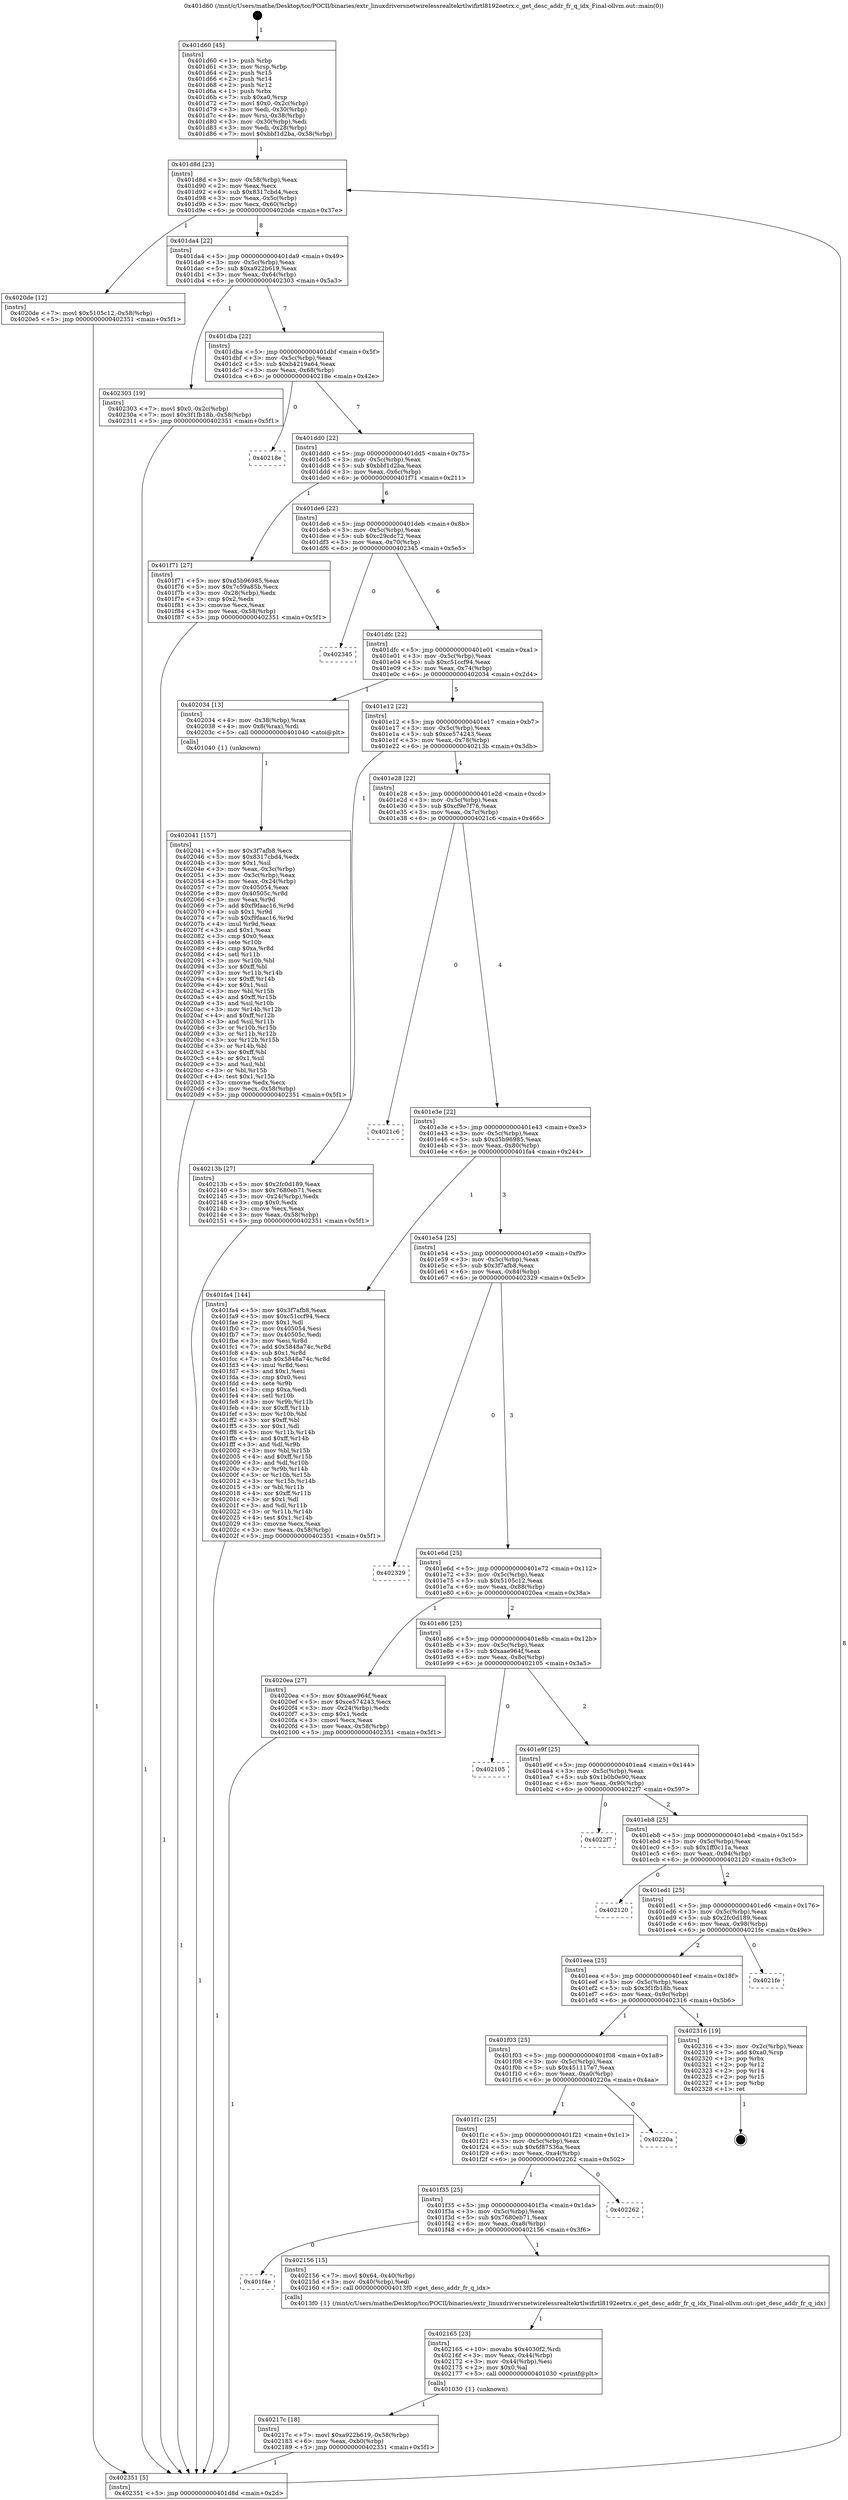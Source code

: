 digraph "0x401d60" {
  label = "0x401d60 (/mnt/c/Users/mathe/Desktop/tcc/POCII/binaries/extr_linuxdriversnetwirelessrealtekrtlwifirtl8192eetrx.c_get_desc_addr_fr_q_idx_Final-ollvm.out::main(0))"
  labelloc = "t"
  node[shape=record]

  Entry [label="",width=0.3,height=0.3,shape=circle,fillcolor=black,style=filled]
  "0x401d8d" [label="{
     0x401d8d [23]\l
     | [instrs]\l
     &nbsp;&nbsp;0x401d8d \<+3\>: mov -0x58(%rbp),%eax\l
     &nbsp;&nbsp;0x401d90 \<+2\>: mov %eax,%ecx\l
     &nbsp;&nbsp;0x401d92 \<+6\>: sub $0x8317cbd4,%ecx\l
     &nbsp;&nbsp;0x401d98 \<+3\>: mov %eax,-0x5c(%rbp)\l
     &nbsp;&nbsp;0x401d9b \<+3\>: mov %ecx,-0x60(%rbp)\l
     &nbsp;&nbsp;0x401d9e \<+6\>: je 00000000004020de \<main+0x37e\>\l
  }"]
  "0x4020de" [label="{
     0x4020de [12]\l
     | [instrs]\l
     &nbsp;&nbsp;0x4020de \<+7\>: movl $0x5105c12,-0x58(%rbp)\l
     &nbsp;&nbsp;0x4020e5 \<+5\>: jmp 0000000000402351 \<main+0x5f1\>\l
  }"]
  "0x401da4" [label="{
     0x401da4 [22]\l
     | [instrs]\l
     &nbsp;&nbsp;0x401da4 \<+5\>: jmp 0000000000401da9 \<main+0x49\>\l
     &nbsp;&nbsp;0x401da9 \<+3\>: mov -0x5c(%rbp),%eax\l
     &nbsp;&nbsp;0x401dac \<+5\>: sub $0xa922b619,%eax\l
     &nbsp;&nbsp;0x401db1 \<+3\>: mov %eax,-0x64(%rbp)\l
     &nbsp;&nbsp;0x401db4 \<+6\>: je 0000000000402303 \<main+0x5a3\>\l
  }"]
  Exit [label="",width=0.3,height=0.3,shape=circle,fillcolor=black,style=filled,peripheries=2]
  "0x402303" [label="{
     0x402303 [19]\l
     | [instrs]\l
     &nbsp;&nbsp;0x402303 \<+7\>: movl $0x0,-0x2c(%rbp)\l
     &nbsp;&nbsp;0x40230a \<+7\>: movl $0x3f1fb18b,-0x58(%rbp)\l
     &nbsp;&nbsp;0x402311 \<+5\>: jmp 0000000000402351 \<main+0x5f1\>\l
  }"]
  "0x401dba" [label="{
     0x401dba [22]\l
     | [instrs]\l
     &nbsp;&nbsp;0x401dba \<+5\>: jmp 0000000000401dbf \<main+0x5f\>\l
     &nbsp;&nbsp;0x401dbf \<+3\>: mov -0x5c(%rbp),%eax\l
     &nbsp;&nbsp;0x401dc2 \<+5\>: sub $0xb4219a64,%eax\l
     &nbsp;&nbsp;0x401dc7 \<+3\>: mov %eax,-0x68(%rbp)\l
     &nbsp;&nbsp;0x401dca \<+6\>: je 000000000040218e \<main+0x42e\>\l
  }"]
  "0x40217c" [label="{
     0x40217c [18]\l
     | [instrs]\l
     &nbsp;&nbsp;0x40217c \<+7\>: movl $0xa922b619,-0x58(%rbp)\l
     &nbsp;&nbsp;0x402183 \<+6\>: mov %eax,-0xb0(%rbp)\l
     &nbsp;&nbsp;0x402189 \<+5\>: jmp 0000000000402351 \<main+0x5f1\>\l
  }"]
  "0x40218e" [label="{
     0x40218e\l
  }", style=dashed]
  "0x401dd0" [label="{
     0x401dd0 [22]\l
     | [instrs]\l
     &nbsp;&nbsp;0x401dd0 \<+5\>: jmp 0000000000401dd5 \<main+0x75\>\l
     &nbsp;&nbsp;0x401dd5 \<+3\>: mov -0x5c(%rbp),%eax\l
     &nbsp;&nbsp;0x401dd8 \<+5\>: sub $0xbbf1d2ba,%eax\l
     &nbsp;&nbsp;0x401ddd \<+3\>: mov %eax,-0x6c(%rbp)\l
     &nbsp;&nbsp;0x401de0 \<+6\>: je 0000000000401f71 \<main+0x211\>\l
  }"]
  "0x402165" [label="{
     0x402165 [23]\l
     | [instrs]\l
     &nbsp;&nbsp;0x402165 \<+10\>: movabs $0x4030f2,%rdi\l
     &nbsp;&nbsp;0x40216f \<+3\>: mov %eax,-0x44(%rbp)\l
     &nbsp;&nbsp;0x402172 \<+3\>: mov -0x44(%rbp),%esi\l
     &nbsp;&nbsp;0x402175 \<+2\>: mov $0x0,%al\l
     &nbsp;&nbsp;0x402177 \<+5\>: call 0000000000401030 \<printf@plt\>\l
     | [calls]\l
     &nbsp;&nbsp;0x401030 \{1\} (unknown)\l
  }"]
  "0x401f71" [label="{
     0x401f71 [27]\l
     | [instrs]\l
     &nbsp;&nbsp;0x401f71 \<+5\>: mov $0xd5b96985,%eax\l
     &nbsp;&nbsp;0x401f76 \<+5\>: mov $0x7c59a85b,%ecx\l
     &nbsp;&nbsp;0x401f7b \<+3\>: mov -0x28(%rbp),%edx\l
     &nbsp;&nbsp;0x401f7e \<+3\>: cmp $0x2,%edx\l
     &nbsp;&nbsp;0x401f81 \<+3\>: cmovne %ecx,%eax\l
     &nbsp;&nbsp;0x401f84 \<+3\>: mov %eax,-0x58(%rbp)\l
     &nbsp;&nbsp;0x401f87 \<+5\>: jmp 0000000000402351 \<main+0x5f1\>\l
  }"]
  "0x401de6" [label="{
     0x401de6 [22]\l
     | [instrs]\l
     &nbsp;&nbsp;0x401de6 \<+5\>: jmp 0000000000401deb \<main+0x8b\>\l
     &nbsp;&nbsp;0x401deb \<+3\>: mov -0x5c(%rbp),%eax\l
     &nbsp;&nbsp;0x401dee \<+5\>: sub $0xc29cdc72,%eax\l
     &nbsp;&nbsp;0x401df3 \<+3\>: mov %eax,-0x70(%rbp)\l
     &nbsp;&nbsp;0x401df6 \<+6\>: je 0000000000402345 \<main+0x5e5\>\l
  }"]
  "0x402351" [label="{
     0x402351 [5]\l
     | [instrs]\l
     &nbsp;&nbsp;0x402351 \<+5\>: jmp 0000000000401d8d \<main+0x2d\>\l
  }"]
  "0x401d60" [label="{
     0x401d60 [45]\l
     | [instrs]\l
     &nbsp;&nbsp;0x401d60 \<+1\>: push %rbp\l
     &nbsp;&nbsp;0x401d61 \<+3\>: mov %rsp,%rbp\l
     &nbsp;&nbsp;0x401d64 \<+2\>: push %r15\l
     &nbsp;&nbsp;0x401d66 \<+2\>: push %r14\l
     &nbsp;&nbsp;0x401d68 \<+2\>: push %r12\l
     &nbsp;&nbsp;0x401d6a \<+1\>: push %rbx\l
     &nbsp;&nbsp;0x401d6b \<+7\>: sub $0xa0,%rsp\l
     &nbsp;&nbsp;0x401d72 \<+7\>: movl $0x0,-0x2c(%rbp)\l
     &nbsp;&nbsp;0x401d79 \<+3\>: mov %edi,-0x30(%rbp)\l
     &nbsp;&nbsp;0x401d7c \<+4\>: mov %rsi,-0x38(%rbp)\l
     &nbsp;&nbsp;0x401d80 \<+3\>: mov -0x30(%rbp),%edi\l
     &nbsp;&nbsp;0x401d83 \<+3\>: mov %edi,-0x28(%rbp)\l
     &nbsp;&nbsp;0x401d86 \<+7\>: movl $0xbbf1d2ba,-0x58(%rbp)\l
  }"]
  "0x401f4e" [label="{
     0x401f4e\l
  }", style=dashed]
  "0x402345" [label="{
     0x402345\l
  }", style=dashed]
  "0x401dfc" [label="{
     0x401dfc [22]\l
     | [instrs]\l
     &nbsp;&nbsp;0x401dfc \<+5\>: jmp 0000000000401e01 \<main+0xa1\>\l
     &nbsp;&nbsp;0x401e01 \<+3\>: mov -0x5c(%rbp),%eax\l
     &nbsp;&nbsp;0x401e04 \<+5\>: sub $0xc51ccf94,%eax\l
     &nbsp;&nbsp;0x401e09 \<+3\>: mov %eax,-0x74(%rbp)\l
     &nbsp;&nbsp;0x401e0c \<+6\>: je 0000000000402034 \<main+0x2d4\>\l
  }"]
  "0x402156" [label="{
     0x402156 [15]\l
     | [instrs]\l
     &nbsp;&nbsp;0x402156 \<+7\>: movl $0x64,-0x40(%rbp)\l
     &nbsp;&nbsp;0x40215d \<+3\>: mov -0x40(%rbp),%edi\l
     &nbsp;&nbsp;0x402160 \<+5\>: call 00000000004013f0 \<get_desc_addr_fr_q_idx\>\l
     | [calls]\l
     &nbsp;&nbsp;0x4013f0 \{1\} (/mnt/c/Users/mathe/Desktop/tcc/POCII/binaries/extr_linuxdriversnetwirelessrealtekrtlwifirtl8192eetrx.c_get_desc_addr_fr_q_idx_Final-ollvm.out::get_desc_addr_fr_q_idx)\l
  }"]
  "0x402034" [label="{
     0x402034 [13]\l
     | [instrs]\l
     &nbsp;&nbsp;0x402034 \<+4\>: mov -0x38(%rbp),%rax\l
     &nbsp;&nbsp;0x402038 \<+4\>: mov 0x8(%rax),%rdi\l
     &nbsp;&nbsp;0x40203c \<+5\>: call 0000000000401040 \<atoi@plt\>\l
     | [calls]\l
     &nbsp;&nbsp;0x401040 \{1\} (unknown)\l
  }"]
  "0x401e12" [label="{
     0x401e12 [22]\l
     | [instrs]\l
     &nbsp;&nbsp;0x401e12 \<+5\>: jmp 0000000000401e17 \<main+0xb7\>\l
     &nbsp;&nbsp;0x401e17 \<+3\>: mov -0x5c(%rbp),%eax\l
     &nbsp;&nbsp;0x401e1a \<+5\>: sub $0xce574243,%eax\l
     &nbsp;&nbsp;0x401e1f \<+3\>: mov %eax,-0x78(%rbp)\l
     &nbsp;&nbsp;0x401e22 \<+6\>: je 000000000040213b \<main+0x3db\>\l
  }"]
  "0x401f35" [label="{
     0x401f35 [25]\l
     | [instrs]\l
     &nbsp;&nbsp;0x401f35 \<+5\>: jmp 0000000000401f3a \<main+0x1da\>\l
     &nbsp;&nbsp;0x401f3a \<+3\>: mov -0x5c(%rbp),%eax\l
     &nbsp;&nbsp;0x401f3d \<+5\>: sub $0x7680eb71,%eax\l
     &nbsp;&nbsp;0x401f42 \<+6\>: mov %eax,-0xa8(%rbp)\l
     &nbsp;&nbsp;0x401f48 \<+6\>: je 0000000000402156 \<main+0x3f6\>\l
  }"]
  "0x40213b" [label="{
     0x40213b [27]\l
     | [instrs]\l
     &nbsp;&nbsp;0x40213b \<+5\>: mov $0x2fc0d189,%eax\l
     &nbsp;&nbsp;0x402140 \<+5\>: mov $0x7680eb71,%ecx\l
     &nbsp;&nbsp;0x402145 \<+3\>: mov -0x24(%rbp),%edx\l
     &nbsp;&nbsp;0x402148 \<+3\>: cmp $0x0,%edx\l
     &nbsp;&nbsp;0x40214b \<+3\>: cmove %ecx,%eax\l
     &nbsp;&nbsp;0x40214e \<+3\>: mov %eax,-0x58(%rbp)\l
     &nbsp;&nbsp;0x402151 \<+5\>: jmp 0000000000402351 \<main+0x5f1\>\l
  }"]
  "0x401e28" [label="{
     0x401e28 [22]\l
     | [instrs]\l
     &nbsp;&nbsp;0x401e28 \<+5\>: jmp 0000000000401e2d \<main+0xcd\>\l
     &nbsp;&nbsp;0x401e2d \<+3\>: mov -0x5c(%rbp),%eax\l
     &nbsp;&nbsp;0x401e30 \<+5\>: sub $0xcf9e7f76,%eax\l
     &nbsp;&nbsp;0x401e35 \<+3\>: mov %eax,-0x7c(%rbp)\l
     &nbsp;&nbsp;0x401e38 \<+6\>: je 00000000004021c6 \<main+0x466\>\l
  }"]
  "0x402262" [label="{
     0x402262\l
  }", style=dashed]
  "0x4021c6" [label="{
     0x4021c6\l
  }", style=dashed]
  "0x401e3e" [label="{
     0x401e3e [22]\l
     | [instrs]\l
     &nbsp;&nbsp;0x401e3e \<+5\>: jmp 0000000000401e43 \<main+0xe3\>\l
     &nbsp;&nbsp;0x401e43 \<+3\>: mov -0x5c(%rbp),%eax\l
     &nbsp;&nbsp;0x401e46 \<+5\>: sub $0xd5b96985,%eax\l
     &nbsp;&nbsp;0x401e4b \<+3\>: mov %eax,-0x80(%rbp)\l
     &nbsp;&nbsp;0x401e4e \<+6\>: je 0000000000401fa4 \<main+0x244\>\l
  }"]
  "0x401f1c" [label="{
     0x401f1c [25]\l
     | [instrs]\l
     &nbsp;&nbsp;0x401f1c \<+5\>: jmp 0000000000401f21 \<main+0x1c1\>\l
     &nbsp;&nbsp;0x401f21 \<+3\>: mov -0x5c(%rbp),%eax\l
     &nbsp;&nbsp;0x401f24 \<+5\>: sub $0x6f87536a,%eax\l
     &nbsp;&nbsp;0x401f29 \<+6\>: mov %eax,-0xa4(%rbp)\l
     &nbsp;&nbsp;0x401f2f \<+6\>: je 0000000000402262 \<main+0x502\>\l
  }"]
  "0x401fa4" [label="{
     0x401fa4 [144]\l
     | [instrs]\l
     &nbsp;&nbsp;0x401fa4 \<+5\>: mov $0x3f7afb8,%eax\l
     &nbsp;&nbsp;0x401fa9 \<+5\>: mov $0xc51ccf94,%ecx\l
     &nbsp;&nbsp;0x401fae \<+2\>: mov $0x1,%dl\l
     &nbsp;&nbsp;0x401fb0 \<+7\>: mov 0x405054,%esi\l
     &nbsp;&nbsp;0x401fb7 \<+7\>: mov 0x40505c,%edi\l
     &nbsp;&nbsp;0x401fbe \<+3\>: mov %esi,%r8d\l
     &nbsp;&nbsp;0x401fc1 \<+7\>: add $0x5848a74c,%r8d\l
     &nbsp;&nbsp;0x401fc8 \<+4\>: sub $0x1,%r8d\l
     &nbsp;&nbsp;0x401fcc \<+7\>: sub $0x5848a74c,%r8d\l
     &nbsp;&nbsp;0x401fd3 \<+4\>: imul %r8d,%esi\l
     &nbsp;&nbsp;0x401fd7 \<+3\>: and $0x1,%esi\l
     &nbsp;&nbsp;0x401fda \<+3\>: cmp $0x0,%esi\l
     &nbsp;&nbsp;0x401fdd \<+4\>: sete %r9b\l
     &nbsp;&nbsp;0x401fe1 \<+3\>: cmp $0xa,%edi\l
     &nbsp;&nbsp;0x401fe4 \<+4\>: setl %r10b\l
     &nbsp;&nbsp;0x401fe8 \<+3\>: mov %r9b,%r11b\l
     &nbsp;&nbsp;0x401feb \<+4\>: xor $0xff,%r11b\l
     &nbsp;&nbsp;0x401fef \<+3\>: mov %r10b,%bl\l
     &nbsp;&nbsp;0x401ff2 \<+3\>: xor $0xff,%bl\l
     &nbsp;&nbsp;0x401ff5 \<+3\>: xor $0x1,%dl\l
     &nbsp;&nbsp;0x401ff8 \<+3\>: mov %r11b,%r14b\l
     &nbsp;&nbsp;0x401ffb \<+4\>: and $0xff,%r14b\l
     &nbsp;&nbsp;0x401fff \<+3\>: and %dl,%r9b\l
     &nbsp;&nbsp;0x402002 \<+3\>: mov %bl,%r15b\l
     &nbsp;&nbsp;0x402005 \<+4\>: and $0xff,%r15b\l
     &nbsp;&nbsp;0x402009 \<+3\>: and %dl,%r10b\l
     &nbsp;&nbsp;0x40200c \<+3\>: or %r9b,%r14b\l
     &nbsp;&nbsp;0x40200f \<+3\>: or %r10b,%r15b\l
     &nbsp;&nbsp;0x402012 \<+3\>: xor %r15b,%r14b\l
     &nbsp;&nbsp;0x402015 \<+3\>: or %bl,%r11b\l
     &nbsp;&nbsp;0x402018 \<+4\>: xor $0xff,%r11b\l
     &nbsp;&nbsp;0x40201c \<+3\>: or $0x1,%dl\l
     &nbsp;&nbsp;0x40201f \<+3\>: and %dl,%r11b\l
     &nbsp;&nbsp;0x402022 \<+3\>: or %r11b,%r14b\l
     &nbsp;&nbsp;0x402025 \<+4\>: test $0x1,%r14b\l
     &nbsp;&nbsp;0x402029 \<+3\>: cmovne %ecx,%eax\l
     &nbsp;&nbsp;0x40202c \<+3\>: mov %eax,-0x58(%rbp)\l
     &nbsp;&nbsp;0x40202f \<+5\>: jmp 0000000000402351 \<main+0x5f1\>\l
  }"]
  "0x401e54" [label="{
     0x401e54 [25]\l
     | [instrs]\l
     &nbsp;&nbsp;0x401e54 \<+5\>: jmp 0000000000401e59 \<main+0xf9\>\l
     &nbsp;&nbsp;0x401e59 \<+3\>: mov -0x5c(%rbp),%eax\l
     &nbsp;&nbsp;0x401e5c \<+5\>: sub $0x3f7afb8,%eax\l
     &nbsp;&nbsp;0x401e61 \<+6\>: mov %eax,-0x84(%rbp)\l
     &nbsp;&nbsp;0x401e67 \<+6\>: je 0000000000402329 \<main+0x5c9\>\l
  }"]
  "0x402041" [label="{
     0x402041 [157]\l
     | [instrs]\l
     &nbsp;&nbsp;0x402041 \<+5\>: mov $0x3f7afb8,%ecx\l
     &nbsp;&nbsp;0x402046 \<+5\>: mov $0x8317cbd4,%edx\l
     &nbsp;&nbsp;0x40204b \<+3\>: mov $0x1,%sil\l
     &nbsp;&nbsp;0x40204e \<+3\>: mov %eax,-0x3c(%rbp)\l
     &nbsp;&nbsp;0x402051 \<+3\>: mov -0x3c(%rbp),%eax\l
     &nbsp;&nbsp;0x402054 \<+3\>: mov %eax,-0x24(%rbp)\l
     &nbsp;&nbsp;0x402057 \<+7\>: mov 0x405054,%eax\l
     &nbsp;&nbsp;0x40205e \<+8\>: mov 0x40505c,%r8d\l
     &nbsp;&nbsp;0x402066 \<+3\>: mov %eax,%r9d\l
     &nbsp;&nbsp;0x402069 \<+7\>: add $0xf9faac16,%r9d\l
     &nbsp;&nbsp;0x402070 \<+4\>: sub $0x1,%r9d\l
     &nbsp;&nbsp;0x402074 \<+7\>: sub $0xf9faac16,%r9d\l
     &nbsp;&nbsp;0x40207b \<+4\>: imul %r9d,%eax\l
     &nbsp;&nbsp;0x40207f \<+3\>: and $0x1,%eax\l
     &nbsp;&nbsp;0x402082 \<+3\>: cmp $0x0,%eax\l
     &nbsp;&nbsp;0x402085 \<+4\>: sete %r10b\l
     &nbsp;&nbsp;0x402089 \<+4\>: cmp $0xa,%r8d\l
     &nbsp;&nbsp;0x40208d \<+4\>: setl %r11b\l
     &nbsp;&nbsp;0x402091 \<+3\>: mov %r10b,%bl\l
     &nbsp;&nbsp;0x402094 \<+3\>: xor $0xff,%bl\l
     &nbsp;&nbsp;0x402097 \<+3\>: mov %r11b,%r14b\l
     &nbsp;&nbsp;0x40209a \<+4\>: xor $0xff,%r14b\l
     &nbsp;&nbsp;0x40209e \<+4\>: xor $0x1,%sil\l
     &nbsp;&nbsp;0x4020a2 \<+3\>: mov %bl,%r15b\l
     &nbsp;&nbsp;0x4020a5 \<+4\>: and $0xff,%r15b\l
     &nbsp;&nbsp;0x4020a9 \<+3\>: and %sil,%r10b\l
     &nbsp;&nbsp;0x4020ac \<+3\>: mov %r14b,%r12b\l
     &nbsp;&nbsp;0x4020af \<+4\>: and $0xff,%r12b\l
     &nbsp;&nbsp;0x4020b3 \<+3\>: and %sil,%r11b\l
     &nbsp;&nbsp;0x4020b6 \<+3\>: or %r10b,%r15b\l
     &nbsp;&nbsp;0x4020b9 \<+3\>: or %r11b,%r12b\l
     &nbsp;&nbsp;0x4020bc \<+3\>: xor %r12b,%r15b\l
     &nbsp;&nbsp;0x4020bf \<+3\>: or %r14b,%bl\l
     &nbsp;&nbsp;0x4020c2 \<+3\>: xor $0xff,%bl\l
     &nbsp;&nbsp;0x4020c5 \<+4\>: or $0x1,%sil\l
     &nbsp;&nbsp;0x4020c9 \<+3\>: and %sil,%bl\l
     &nbsp;&nbsp;0x4020cc \<+3\>: or %bl,%r15b\l
     &nbsp;&nbsp;0x4020cf \<+4\>: test $0x1,%r15b\l
     &nbsp;&nbsp;0x4020d3 \<+3\>: cmovne %edx,%ecx\l
     &nbsp;&nbsp;0x4020d6 \<+3\>: mov %ecx,-0x58(%rbp)\l
     &nbsp;&nbsp;0x4020d9 \<+5\>: jmp 0000000000402351 \<main+0x5f1\>\l
  }"]
  "0x40220a" [label="{
     0x40220a\l
  }", style=dashed]
  "0x402329" [label="{
     0x402329\l
  }", style=dashed]
  "0x401e6d" [label="{
     0x401e6d [25]\l
     | [instrs]\l
     &nbsp;&nbsp;0x401e6d \<+5\>: jmp 0000000000401e72 \<main+0x112\>\l
     &nbsp;&nbsp;0x401e72 \<+3\>: mov -0x5c(%rbp),%eax\l
     &nbsp;&nbsp;0x401e75 \<+5\>: sub $0x5105c12,%eax\l
     &nbsp;&nbsp;0x401e7a \<+6\>: mov %eax,-0x88(%rbp)\l
     &nbsp;&nbsp;0x401e80 \<+6\>: je 00000000004020ea \<main+0x38a\>\l
  }"]
  "0x401f03" [label="{
     0x401f03 [25]\l
     | [instrs]\l
     &nbsp;&nbsp;0x401f03 \<+5\>: jmp 0000000000401f08 \<main+0x1a8\>\l
     &nbsp;&nbsp;0x401f08 \<+3\>: mov -0x5c(%rbp),%eax\l
     &nbsp;&nbsp;0x401f0b \<+5\>: sub $0x451117e7,%eax\l
     &nbsp;&nbsp;0x401f10 \<+6\>: mov %eax,-0xa0(%rbp)\l
     &nbsp;&nbsp;0x401f16 \<+6\>: je 000000000040220a \<main+0x4aa\>\l
  }"]
  "0x4020ea" [label="{
     0x4020ea [27]\l
     | [instrs]\l
     &nbsp;&nbsp;0x4020ea \<+5\>: mov $0xaae964f,%eax\l
     &nbsp;&nbsp;0x4020ef \<+5\>: mov $0xce574243,%ecx\l
     &nbsp;&nbsp;0x4020f4 \<+3\>: mov -0x24(%rbp),%edx\l
     &nbsp;&nbsp;0x4020f7 \<+3\>: cmp $0x1,%edx\l
     &nbsp;&nbsp;0x4020fa \<+3\>: cmovl %ecx,%eax\l
     &nbsp;&nbsp;0x4020fd \<+3\>: mov %eax,-0x58(%rbp)\l
     &nbsp;&nbsp;0x402100 \<+5\>: jmp 0000000000402351 \<main+0x5f1\>\l
  }"]
  "0x401e86" [label="{
     0x401e86 [25]\l
     | [instrs]\l
     &nbsp;&nbsp;0x401e86 \<+5\>: jmp 0000000000401e8b \<main+0x12b\>\l
     &nbsp;&nbsp;0x401e8b \<+3\>: mov -0x5c(%rbp),%eax\l
     &nbsp;&nbsp;0x401e8e \<+5\>: sub $0xaae964f,%eax\l
     &nbsp;&nbsp;0x401e93 \<+6\>: mov %eax,-0x8c(%rbp)\l
     &nbsp;&nbsp;0x401e99 \<+6\>: je 0000000000402105 \<main+0x3a5\>\l
  }"]
  "0x402316" [label="{
     0x402316 [19]\l
     | [instrs]\l
     &nbsp;&nbsp;0x402316 \<+3\>: mov -0x2c(%rbp),%eax\l
     &nbsp;&nbsp;0x402319 \<+7\>: add $0xa0,%rsp\l
     &nbsp;&nbsp;0x402320 \<+1\>: pop %rbx\l
     &nbsp;&nbsp;0x402321 \<+2\>: pop %r12\l
     &nbsp;&nbsp;0x402323 \<+2\>: pop %r14\l
     &nbsp;&nbsp;0x402325 \<+2\>: pop %r15\l
     &nbsp;&nbsp;0x402327 \<+1\>: pop %rbp\l
     &nbsp;&nbsp;0x402328 \<+1\>: ret\l
  }"]
  "0x402105" [label="{
     0x402105\l
  }", style=dashed]
  "0x401e9f" [label="{
     0x401e9f [25]\l
     | [instrs]\l
     &nbsp;&nbsp;0x401e9f \<+5\>: jmp 0000000000401ea4 \<main+0x144\>\l
     &nbsp;&nbsp;0x401ea4 \<+3\>: mov -0x5c(%rbp),%eax\l
     &nbsp;&nbsp;0x401ea7 \<+5\>: sub $0x1b0b0e90,%eax\l
     &nbsp;&nbsp;0x401eac \<+6\>: mov %eax,-0x90(%rbp)\l
     &nbsp;&nbsp;0x401eb2 \<+6\>: je 00000000004022f7 \<main+0x597\>\l
  }"]
  "0x401eea" [label="{
     0x401eea [25]\l
     | [instrs]\l
     &nbsp;&nbsp;0x401eea \<+5\>: jmp 0000000000401eef \<main+0x18f\>\l
     &nbsp;&nbsp;0x401eef \<+3\>: mov -0x5c(%rbp),%eax\l
     &nbsp;&nbsp;0x401ef2 \<+5\>: sub $0x3f1fb18b,%eax\l
     &nbsp;&nbsp;0x401ef7 \<+6\>: mov %eax,-0x9c(%rbp)\l
     &nbsp;&nbsp;0x401efd \<+6\>: je 0000000000402316 \<main+0x5b6\>\l
  }"]
  "0x4022f7" [label="{
     0x4022f7\l
  }", style=dashed]
  "0x401eb8" [label="{
     0x401eb8 [25]\l
     | [instrs]\l
     &nbsp;&nbsp;0x401eb8 \<+5\>: jmp 0000000000401ebd \<main+0x15d\>\l
     &nbsp;&nbsp;0x401ebd \<+3\>: mov -0x5c(%rbp),%eax\l
     &nbsp;&nbsp;0x401ec0 \<+5\>: sub $0x1ff0c11a,%eax\l
     &nbsp;&nbsp;0x401ec5 \<+6\>: mov %eax,-0x94(%rbp)\l
     &nbsp;&nbsp;0x401ecb \<+6\>: je 0000000000402120 \<main+0x3c0\>\l
  }"]
  "0x4021fe" [label="{
     0x4021fe\l
  }", style=dashed]
  "0x402120" [label="{
     0x402120\l
  }", style=dashed]
  "0x401ed1" [label="{
     0x401ed1 [25]\l
     | [instrs]\l
     &nbsp;&nbsp;0x401ed1 \<+5\>: jmp 0000000000401ed6 \<main+0x176\>\l
     &nbsp;&nbsp;0x401ed6 \<+3\>: mov -0x5c(%rbp),%eax\l
     &nbsp;&nbsp;0x401ed9 \<+5\>: sub $0x2fc0d189,%eax\l
     &nbsp;&nbsp;0x401ede \<+6\>: mov %eax,-0x98(%rbp)\l
     &nbsp;&nbsp;0x401ee4 \<+6\>: je 00000000004021fe \<main+0x49e\>\l
  }"]
  Entry -> "0x401d60" [label=" 1"]
  "0x401d8d" -> "0x4020de" [label=" 1"]
  "0x401d8d" -> "0x401da4" [label=" 8"]
  "0x402316" -> Exit [label=" 1"]
  "0x401da4" -> "0x402303" [label=" 1"]
  "0x401da4" -> "0x401dba" [label=" 7"]
  "0x402303" -> "0x402351" [label=" 1"]
  "0x401dba" -> "0x40218e" [label=" 0"]
  "0x401dba" -> "0x401dd0" [label=" 7"]
  "0x40217c" -> "0x402351" [label=" 1"]
  "0x401dd0" -> "0x401f71" [label=" 1"]
  "0x401dd0" -> "0x401de6" [label=" 6"]
  "0x401f71" -> "0x402351" [label=" 1"]
  "0x401d60" -> "0x401d8d" [label=" 1"]
  "0x402351" -> "0x401d8d" [label=" 8"]
  "0x402165" -> "0x40217c" [label=" 1"]
  "0x401de6" -> "0x402345" [label=" 0"]
  "0x401de6" -> "0x401dfc" [label=" 6"]
  "0x402156" -> "0x402165" [label=" 1"]
  "0x401dfc" -> "0x402034" [label=" 1"]
  "0x401dfc" -> "0x401e12" [label=" 5"]
  "0x401f35" -> "0x401f4e" [label=" 0"]
  "0x401e12" -> "0x40213b" [label=" 1"]
  "0x401e12" -> "0x401e28" [label=" 4"]
  "0x401f35" -> "0x402156" [label=" 1"]
  "0x401e28" -> "0x4021c6" [label=" 0"]
  "0x401e28" -> "0x401e3e" [label=" 4"]
  "0x401f1c" -> "0x401f35" [label=" 1"]
  "0x401e3e" -> "0x401fa4" [label=" 1"]
  "0x401e3e" -> "0x401e54" [label=" 3"]
  "0x401fa4" -> "0x402351" [label=" 1"]
  "0x402034" -> "0x402041" [label=" 1"]
  "0x402041" -> "0x402351" [label=" 1"]
  "0x4020de" -> "0x402351" [label=" 1"]
  "0x401f1c" -> "0x402262" [label=" 0"]
  "0x401e54" -> "0x402329" [label=" 0"]
  "0x401e54" -> "0x401e6d" [label=" 3"]
  "0x401f03" -> "0x401f1c" [label=" 1"]
  "0x401e6d" -> "0x4020ea" [label=" 1"]
  "0x401e6d" -> "0x401e86" [label=" 2"]
  "0x4020ea" -> "0x402351" [label=" 1"]
  "0x40213b" -> "0x402351" [label=" 1"]
  "0x401f03" -> "0x40220a" [label=" 0"]
  "0x401e86" -> "0x402105" [label=" 0"]
  "0x401e86" -> "0x401e9f" [label=" 2"]
  "0x401eea" -> "0x401f03" [label=" 1"]
  "0x401e9f" -> "0x4022f7" [label=" 0"]
  "0x401e9f" -> "0x401eb8" [label=" 2"]
  "0x401eea" -> "0x402316" [label=" 1"]
  "0x401eb8" -> "0x402120" [label=" 0"]
  "0x401eb8" -> "0x401ed1" [label=" 2"]
  "0x401ed1" -> "0x401eea" [label=" 2"]
  "0x401ed1" -> "0x4021fe" [label=" 0"]
}

